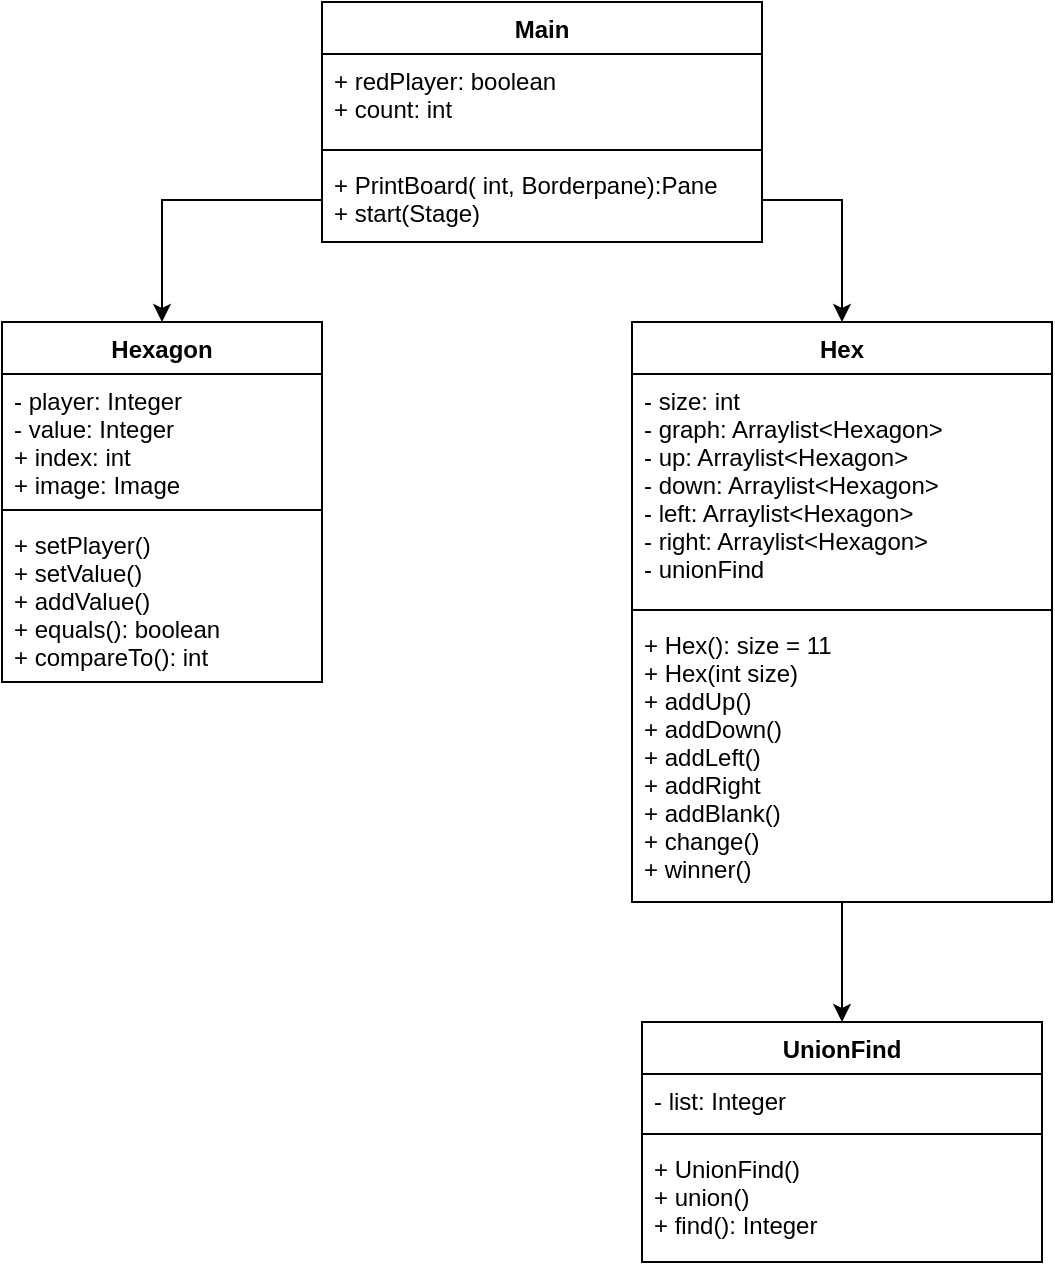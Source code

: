 <mxfile version="12.2.6" type="github" pages="1">
  <diagram id="h4rjjVrQEiTamb06ASox" name="Page-1">
    <mxGraphModel dx="612" dy="565" grid="1" gridSize="10" guides="1" tooltips="1" connect="1" arrows="1" fold="1" page="1" pageScale="1" pageWidth="850" pageHeight="1100" math="0" shadow="0">
      <root>
        <mxCell id="0"/>
        <mxCell id="1" parent="0"/>
        <mxCell id="-1VhUEHTwLR25HVaB6Jy-5" value="UnionFind" style="swimlane;fontStyle=1;align=center;verticalAlign=top;childLayout=stackLayout;horizontal=1;startSize=26;horizontalStack=0;resizeParent=1;resizeParentMax=0;resizeLast=0;collapsible=1;marginBottom=0;" parent="1" vertex="1">
          <mxGeometry x="440" y="550" width="200" height="120" as="geometry"/>
        </mxCell>
        <mxCell id="-1VhUEHTwLR25HVaB6Jy-6" value="- list: Integer" style="text;strokeColor=none;fillColor=none;align=left;verticalAlign=top;spacingLeft=4;spacingRight=4;overflow=hidden;rotatable=0;points=[[0,0.5],[1,0.5]];portConstraint=eastwest;" parent="-1VhUEHTwLR25HVaB6Jy-5" vertex="1">
          <mxGeometry y="26" width="200" height="26" as="geometry"/>
        </mxCell>
        <mxCell id="-1VhUEHTwLR25HVaB6Jy-7" value="" style="line;strokeWidth=1;fillColor=none;align=left;verticalAlign=middle;spacingTop=-1;spacingLeft=3;spacingRight=3;rotatable=0;labelPosition=right;points=[];portConstraint=eastwest;" parent="-1VhUEHTwLR25HVaB6Jy-5" vertex="1">
          <mxGeometry y="52" width="200" height="8" as="geometry"/>
        </mxCell>
        <mxCell id="-1VhUEHTwLR25HVaB6Jy-8" value="+ UnionFind()&#xa;+ union()&#xa;+ find(): Integer" style="text;strokeColor=none;fillColor=none;align=left;verticalAlign=top;spacingLeft=4;spacingRight=4;overflow=hidden;rotatable=0;points=[[0,0.5],[1,0.5]];portConstraint=eastwest;" parent="-1VhUEHTwLR25HVaB6Jy-5" vertex="1">
          <mxGeometry y="60" width="200" height="60" as="geometry"/>
        </mxCell>
        <mxCell id="akrSo3H3S9s1iq-GIOsp-20" style="edgeStyle=orthogonalEdgeStyle;rounded=0;orthogonalLoop=1;jettySize=auto;html=1;exitX=0.5;exitY=1;exitDx=0;exitDy=0;" edge="1" parent="1" source="-1VhUEHTwLR25HVaB6Jy-9" target="-1VhUEHTwLR25HVaB6Jy-5">
          <mxGeometry relative="1" as="geometry"/>
        </mxCell>
        <mxCell id="-1VhUEHTwLR25HVaB6Jy-9" value="Hex" style="swimlane;fontStyle=1;align=center;verticalAlign=top;childLayout=stackLayout;horizontal=1;startSize=26;horizontalStack=0;resizeParent=1;resizeParentMax=0;resizeLast=0;collapsible=1;marginBottom=0;" parent="1" vertex="1">
          <mxGeometry x="435" y="200" width="210" height="290" as="geometry"/>
        </mxCell>
        <mxCell id="-1VhUEHTwLR25HVaB6Jy-10" value="- size: int&#xa;- graph: Arraylist&lt;Hexagon&gt;&#xa;- up: Arraylist&lt;Hexagon&gt;&#xa;- down: Arraylist&lt;Hexagon&gt;&#xa;- left: Arraylist&lt;Hexagon&gt;&#xa;- right: Arraylist&lt;Hexagon&gt;&#xa;- unionFind" style="text;strokeColor=none;fillColor=none;align=left;verticalAlign=top;spacingLeft=4;spacingRight=4;overflow=hidden;rotatable=0;points=[[0,0.5],[1,0.5]];portConstraint=eastwest;" parent="-1VhUEHTwLR25HVaB6Jy-9" vertex="1">
          <mxGeometry y="26" width="210" height="114" as="geometry"/>
        </mxCell>
        <mxCell id="-1VhUEHTwLR25HVaB6Jy-11" value="" style="line;strokeWidth=1;fillColor=none;align=left;verticalAlign=middle;spacingTop=-1;spacingLeft=3;spacingRight=3;rotatable=0;labelPosition=right;points=[];portConstraint=eastwest;" parent="-1VhUEHTwLR25HVaB6Jy-9" vertex="1">
          <mxGeometry y="140" width="210" height="8" as="geometry"/>
        </mxCell>
        <mxCell id="-1VhUEHTwLR25HVaB6Jy-12" value="+ Hex(): size = 11&#xa;+ Hex(int size)&#xa;+ addUp()&#xa;+ addDown()&#xa;+ addLeft()&#xa;+ addRight&#xa;+ addBlank()&#xa;+ change()&#xa;+ winner()" style="text;strokeColor=none;fillColor=none;align=left;verticalAlign=top;spacingLeft=4;spacingRight=4;overflow=hidden;rotatable=0;points=[[0,0.5],[1,0.5]];portConstraint=eastwest;" parent="-1VhUEHTwLR25HVaB6Jy-9" vertex="1">
          <mxGeometry y="148" width="210" height="142" as="geometry"/>
        </mxCell>
        <mxCell id="akrSo3H3S9s1iq-GIOsp-1" value="Main" style="swimlane;fontStyle=1;align=center;verticalAlign=top;childLayout=stackLayout;horizontal=1;startSize=26;horizontalStack=0;resizeParent=1;resizeParentMax=0;resizeLast=0;collapsible=1;marginBottom=0;" vertex="1" parent="1">
          <mxGeometry x="280" y="40" width="220" height="120" as="geometry"/>
        </mxCell>
        <mxCell id="akrSo3H3S9s1iq-GIOsp-2" value="+ redPlayer: boolean&#xa;+ count: int" style="text;strokeColor=none;fillColor=none;align=left;verticalAlign=top;spacingLeft=4;spacingRight=4;overflow=hidden;rotatable=0;points=[[0,0.5],[1,0.5]];portConstraint=eastwest;" vertex="1" parent="akrSo3H3S9s1iq-GIOsp-1">
          <mxGeometry y="26" width="220" height="44" as="geometry"/>
        </mxCell>
        <mxCell id="akrSo3H3S9s1iq-GIOsp-3" value="" style="line;strokeWidth=1;fillColor=none;align=left;verticalAlign=middle;spacingTop=-1;spacingLeft=3;spacingRight=3;rotatable=0;labelPosition=right;points=[];portConstraint=eastwest;" vertex="1" parent="akrSo3H3S9s1iq-GIOsp-1">
          <mxGeometry y="70" width="220" height="8" as="geometry"/>
        </mxCell>
        <mxCell id="akrSo3H3S9s1iq-GIOsp-4" value="+ PrintBoard( int, Borderpane):Pane&#xa;+ start(Stage)" style="text;strokeColor=none;fillColor=none;align=left;verticalAlign=top;spacingLeft=4;spacingRight=4;overflow=hidden;rotatable=0;points=[[0,0.5],[1,0.5]];portConstraint=eastwest;" vertex="1" parent="akrSo3H3S9s1iq-GIOsp-1">
          <mxGeometry y="78" width="220" height="42" as="geometry"/>
        </mxCell>
        <mxCell id="akrSo3H3S9s1iq-GIOsp-10" value="Hexagon" style="swimlane;fontStyle=1;align=center;verticalAlign=top;childLayout=stackLayout;horizontal=1;startSize=26;horizontalStack=0;resizeParent=1;resizeParentMax=0;resizeLast=0;collapsible=1;marginBottom=0;" vertex="1" parent="1">
          <mxGeometry x="120" y="200" width="160" height="180" as="geometry"/>
        </mxCell>
        <mxCell id="akrSo3H3S9s1iq-GIOsp-11" value="- player: Integer&#xa;- value: Integer&#xa;+ index: int&#xa;+ image: Image&#xa;" style="text;strokeColor=none;fillColor=none;align=left;verticalAlign=top;spacingLeft=4;spacingRight=4;overflow=hidden;rotatable=0;points=[[0,0.5],[1,0.5]];portConstraint=eastwest;" vertex="1" parent="akrSo3H3S9s1iq-GIOsp-10">
          <mxGeometry y="26" width="160" height="64" as="geometry"/>
        </mxCell>
        <mxCell id="akrSo3H3S9s1iq-GIOsp-12" value="" style="line;strokeWidth=1;fillColor=none;align=left;verticalAlign=middle;spacingTop=-1;spacingLeft=3;spacingRight=3;rotatable=0;labelPosition=right;points=[];portConstraint=eastwest;" vertex="1" parent="akrSo3H3S9s1iq-GIOsp-10">
          <mxGeometry y="90" width="160" height="8" as="geometry"/>
        </mxCell>
        <mxCell id="akrSo3H3S9s1iq-GIOsp-13" value="+ setPlayer()&#xa;+ setValue()&#xa;+ addValue()&#xa;+ equals(): boolean&#xa;+ compareTo(): int" style="text;strokeColor=none;fillColor=none;align=left;verticalAlign=top;spacingLeft=4;spacingRight=4;overflow=hidden;rotatable=0;points=[[0,0.5],[1,0.5]];portConstraint=eastwest;" vertex="1" parent="akrSo3H3S9s1iq-GIOsp-10">
          <mxGeometry y="98" width="160" height="82" as="geometry"/>
        </mxCell>
        <mxCell id="akrSo3H3S9s1iq-GIOsp-18" style="edgeStyle=orthogonalEdgeStyle;rounded=0;orthogonalLoop=1;jettySize=auto;html=1;exitX=1;exitY=0.5;exitDx=0;exitDy=0;" edge="1" parent="1" source="akrSo3H3S9s1iq-GIOsp-4" target="-1VhUEHTwLR25HVaB6Jy-9">
          <mxGeometry relative="1" as="geometry"/>
        </mxCell>
        <mxCell id="akrSo3H3S9s1iq-GIOsp-19" style="edgeStyle=orthogonalEdgeStyle;rounded=0;orthogonalLoop=1;jettySize=auto;html=1;exitX=0;exitY=0.5;exitDx=0;exitDy=0;" edge="1" parent="1" source="akrSo3H3S9s1iq-GIOsp-4" target="akrSo3H3S9s1iq-GIOsp-10">
          <mxGeometry relative="1" as="geometry"/>
        </mxCell>
      </root>
    </mxGraphModel>
  </diagram>
</mxfile>
